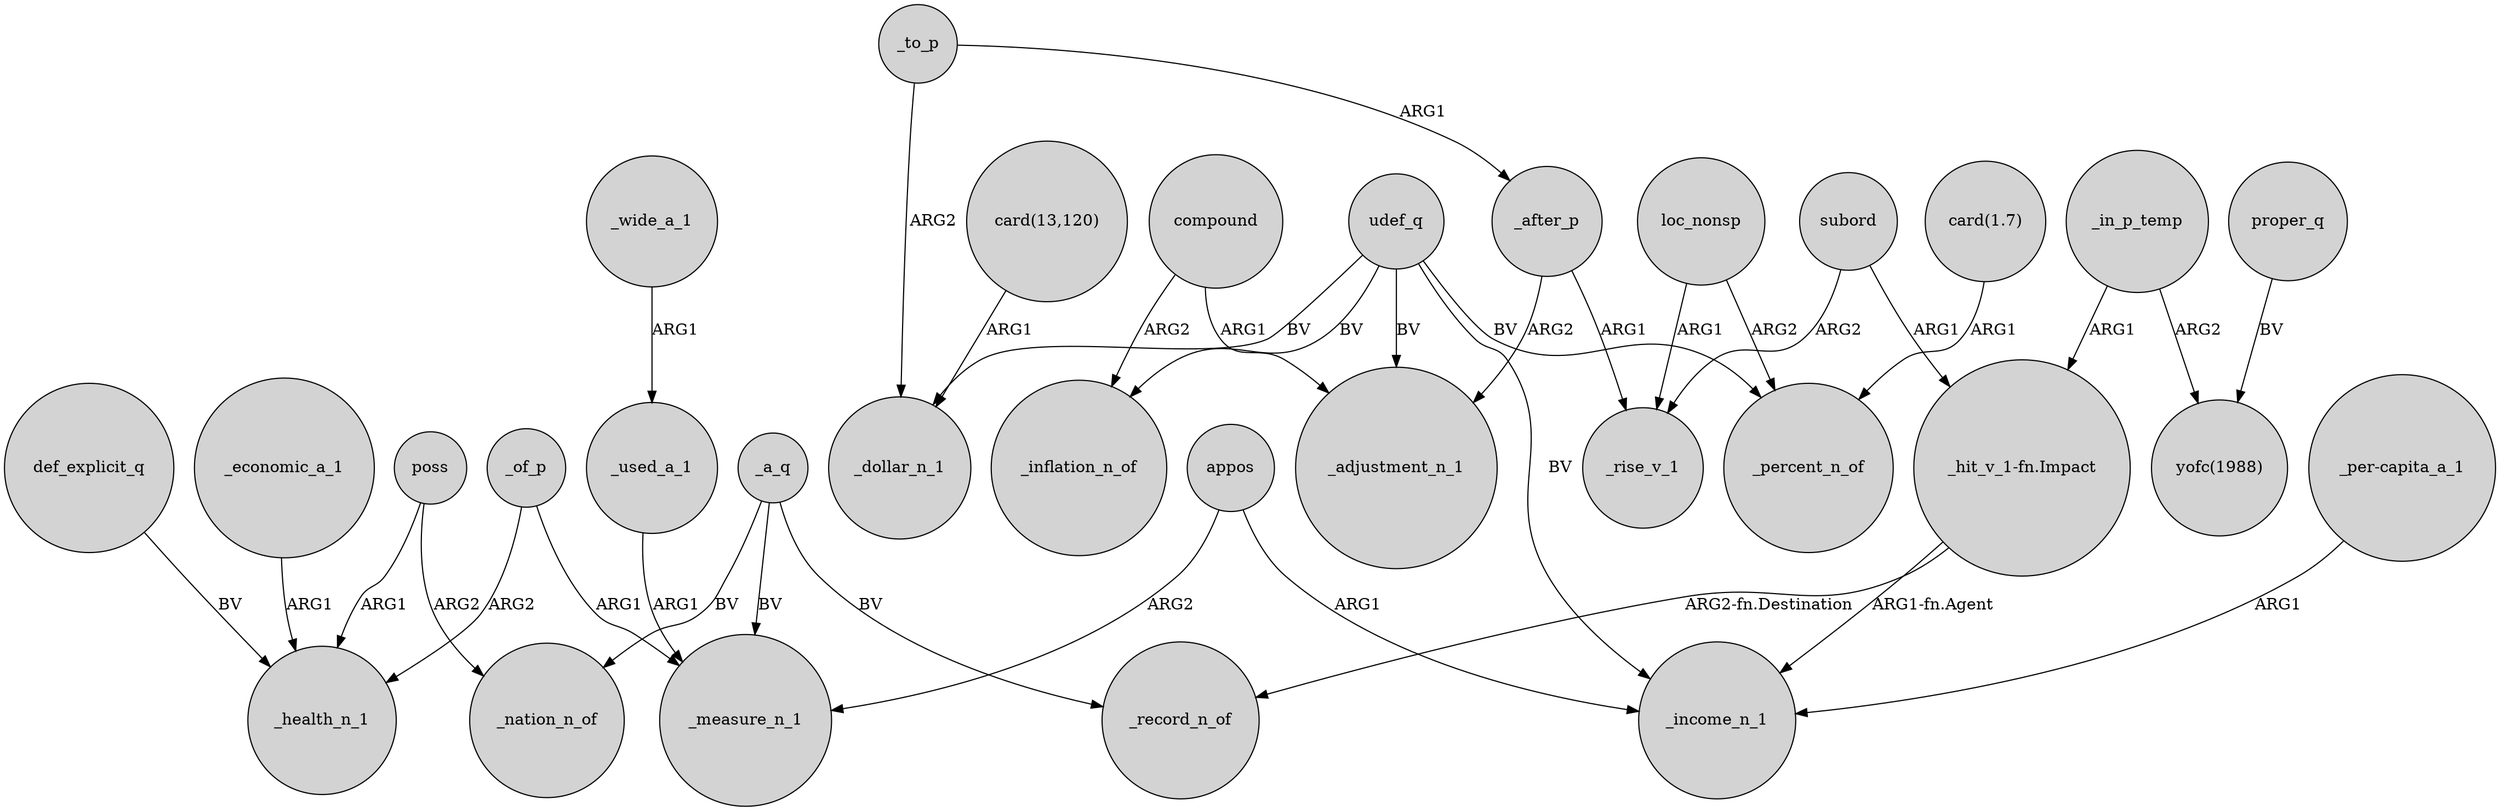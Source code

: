 digraph {
	node [shape=circle style=filled]
	def_explicit_q -> _health_n_1 [label=BV]
	"_hit_v_1-fn.Impact" -> _record_n_of [label="ARG2-fn.Destination"]
	"card(13,120)" -> _dollar_n_1 [label=ARG1]
	udef_q -> _inflation_n_of [label=BV]
	_of_p -> _health_n_1 [label=ARG2]
	_to_p -> _dollar_n_1 [label=ARG2]
	"card(1.7)" -> _percent_n_of [label=ARG1]
	subord -> _rise_v_1 [label=ARG2]
	appos -> _income_n_1 [label=ARG1]
	_economic_a_1 -> _health_n_1 [label=ARG1]
	_to_p -> _after_p [label=ARG1]
	_a_q -> _nation_n_of [label=BV]
	_a_q -> _record_n_of [label=BV]
	compound -> _adjustment_n_1 [label=ARG1]
	_wide_a_1 -> _used_a_1 [label=ARG1]
	_a_q -> _measure_n_1 [label=BV]
	udef_q -> _adjustment_n_1 [label=BV]
	subord -> "_hit_v_1-fn.Impact" [label=ARG1]
	proper_q -> "yofc(1988)" [label=BV]
	loc_nonsp -> _percent_n_of [label=ARG2]
	loc_nonsp -> _rise_v_1 [label=ARG1]
	_after_p -> _rise_v_1 [label=ARG1]
	_after_p -> _adjustment_n_1 [label=ARG2]
	compound -> _inflation_n_of [label=ARG2]
	"_per-capita_a_1" -> _income_n_1 [label=ARG1]
	poss -> _nation_n_of [label=ARG2]
	_used_a_1 -> _measure_n_1 [label=ARG1]
	appos -> _measure_n_1 [label=ARG2]
	"_hit_v_1-fn.Impact" -> _income_n_1 [label="ARG1-fn.Agent"]
	udef_q -> _percent_n_of [label=BV]
	_of_p -> _measure_n_1 [label=ARG1]
	_in_p_temp -> "_hit_v_1-fn.Impact" [label=ARG1]
	_in_p_temp -> "yofc(1988)" [label=ARG2]
	udef_q -> _dollar_n_1 [label=BV]
	udef_q -> _income_n_1 [label=BV]
	poss -> _health_n_1 [label=ARG1]
}
